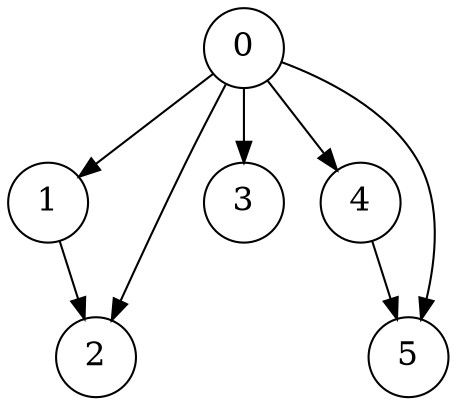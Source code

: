 // 6, [[1,0],[2,0],[3,0],[4,0],[5,0],[2,1],[5,4]]
// True

digraph "6a" {
    graph [dpi=300]
    layout="dot"

    node [shape="circle", fontsize=16]
    0, 1, 2, 3, 4, 5

    0 -> 1
    0 -> 2
    0 -> 3
    0 -> 4
    0 -> 5
    1 -> 2
    4 -> 5
}

